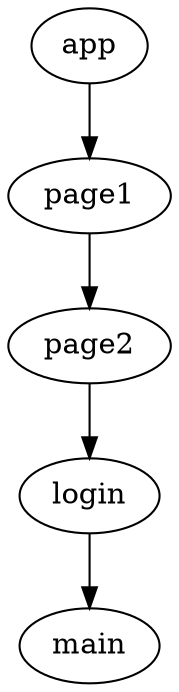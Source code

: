 digraph TestApp {
    schemaFileName = "schema-composition02"

    app [type = flow]
    login [type = schema]
    main [type = schema]

    app -> page1 -> page2 -> login -> main
}
